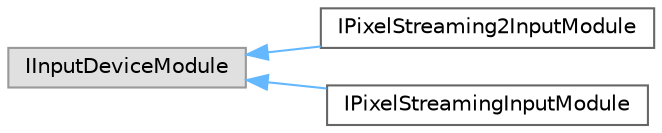digraph "Graphical Class Hierarchy"
{
 // INTERACTIVE_SVG=YES
 // LATEX_PDF_SIZE
  bgcolor="transparent";
  edge [fontname=Helvetica,fontsize=10,labelfontname=Helvetica,labelfontsize=10];
  node [fontname=Helvetica,fontsize=10,shape=box,height=0.2,width=0.4];
  rankdir="LR";
  Node0 [id="Node000000",label="IInputDeviceModule",height=0.2,width=0.4,color="grey60", fillcolor="#E0E0E0", style="filled",tooltip=" "];
  Node0 -> Node1 [id="edge5451_Node000000_Node000001",dir="back",color="steelblue1",style="solid",tooltip=" "];
  Node1 [id="Node000001",label="IPixelStreaming2InputModule",height=0.2,width=0.4,color="grey40", fillcolor="white", style="filled",URL="$d4/d99/classIPixelStreaming2InputModule.html",tooltip="Provides mechanism for managing input handlers and devices in Pixel Streaming."];
  Node0 -> Node2 [id="edge5452_Node000000_Node000002",dir="back",color="steelblue1",style="solid",tooltip=" "];
  Node2 [id="Node000002",label="IPixelStreamingInputModule",height=0.2,width=0.4,color="grey40", fillcolor="white", style="filled",URL="$d5/dd0/classIPixelStreamingInputModule.html",tooltip="The public interface of the Pixel Streaming Input module."];
}
